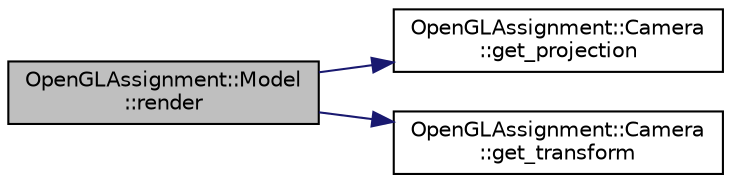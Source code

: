digraph "OpenGLAssignment::Model::render"
{
 // LATEX_PDF_SIZE
  edge [fontname="Helvetica",fontsize="10",labelfontname="Helvetica",labelfontsize="10"];
  node [fontname="Helvetica",fontsize="10",shape=record];
  rankdir="LR";
  Node1 [label="OpenGLAssignment::Model\l::render",height=0.2,width=0.4,color="black", fillcolor="grey75", style="filled", fontcolor="black",tooltip="Render the model."];
  Node1 -> Node2 [color="midnightblue",fontsize="10",style="solid",fontname="Helvetica"];
  Node2 [label="OpenGLAssignment::Camera\l::get_projection",height=0.2,width=0.4,color="black", fillcolor="white", style="filled",URL="$class_open_g_l_assignment_1_1_camera.html#a97eb21d9be18383c28b100adda7e078c",tooltip="Gets the projection matrix."];
  Node1 -> Node3 [color="midnightblue",fontsize="10",style="solid",fontname="Helvetica"];
  Node3 [label="OpenGLAssignment::Camera\l::get_transform",height=0.2,width=0.4,color="black", fillcolor="white", style="filled",URL="$class_open_g_l_assignment_1_1_camera.html#a70061e13d0871a44e54af94a8959da24",tooltip="Gets the transformation of the camera."];
}

